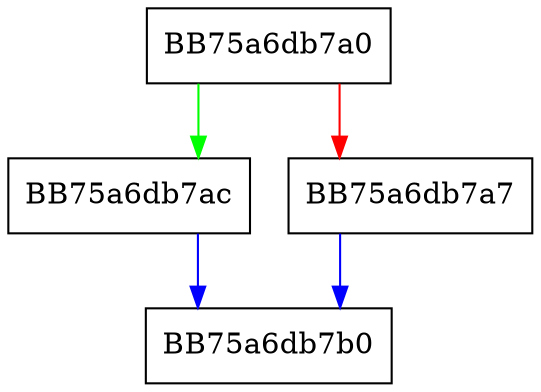 digraph init {
  node [shape="box"];
  graph [splines=ortho];
  BB75a6db7a0 -> BB75a6db7ac [color="green"];
  BB75a6db7a0 -> BB75a6db7a7 [color="red"];
  BB75a6db7a7 -> BB75a6db7b0 [color="blue"];
  BB75a6db7ac -> BB75a6db7b0 [color="blue"];
}